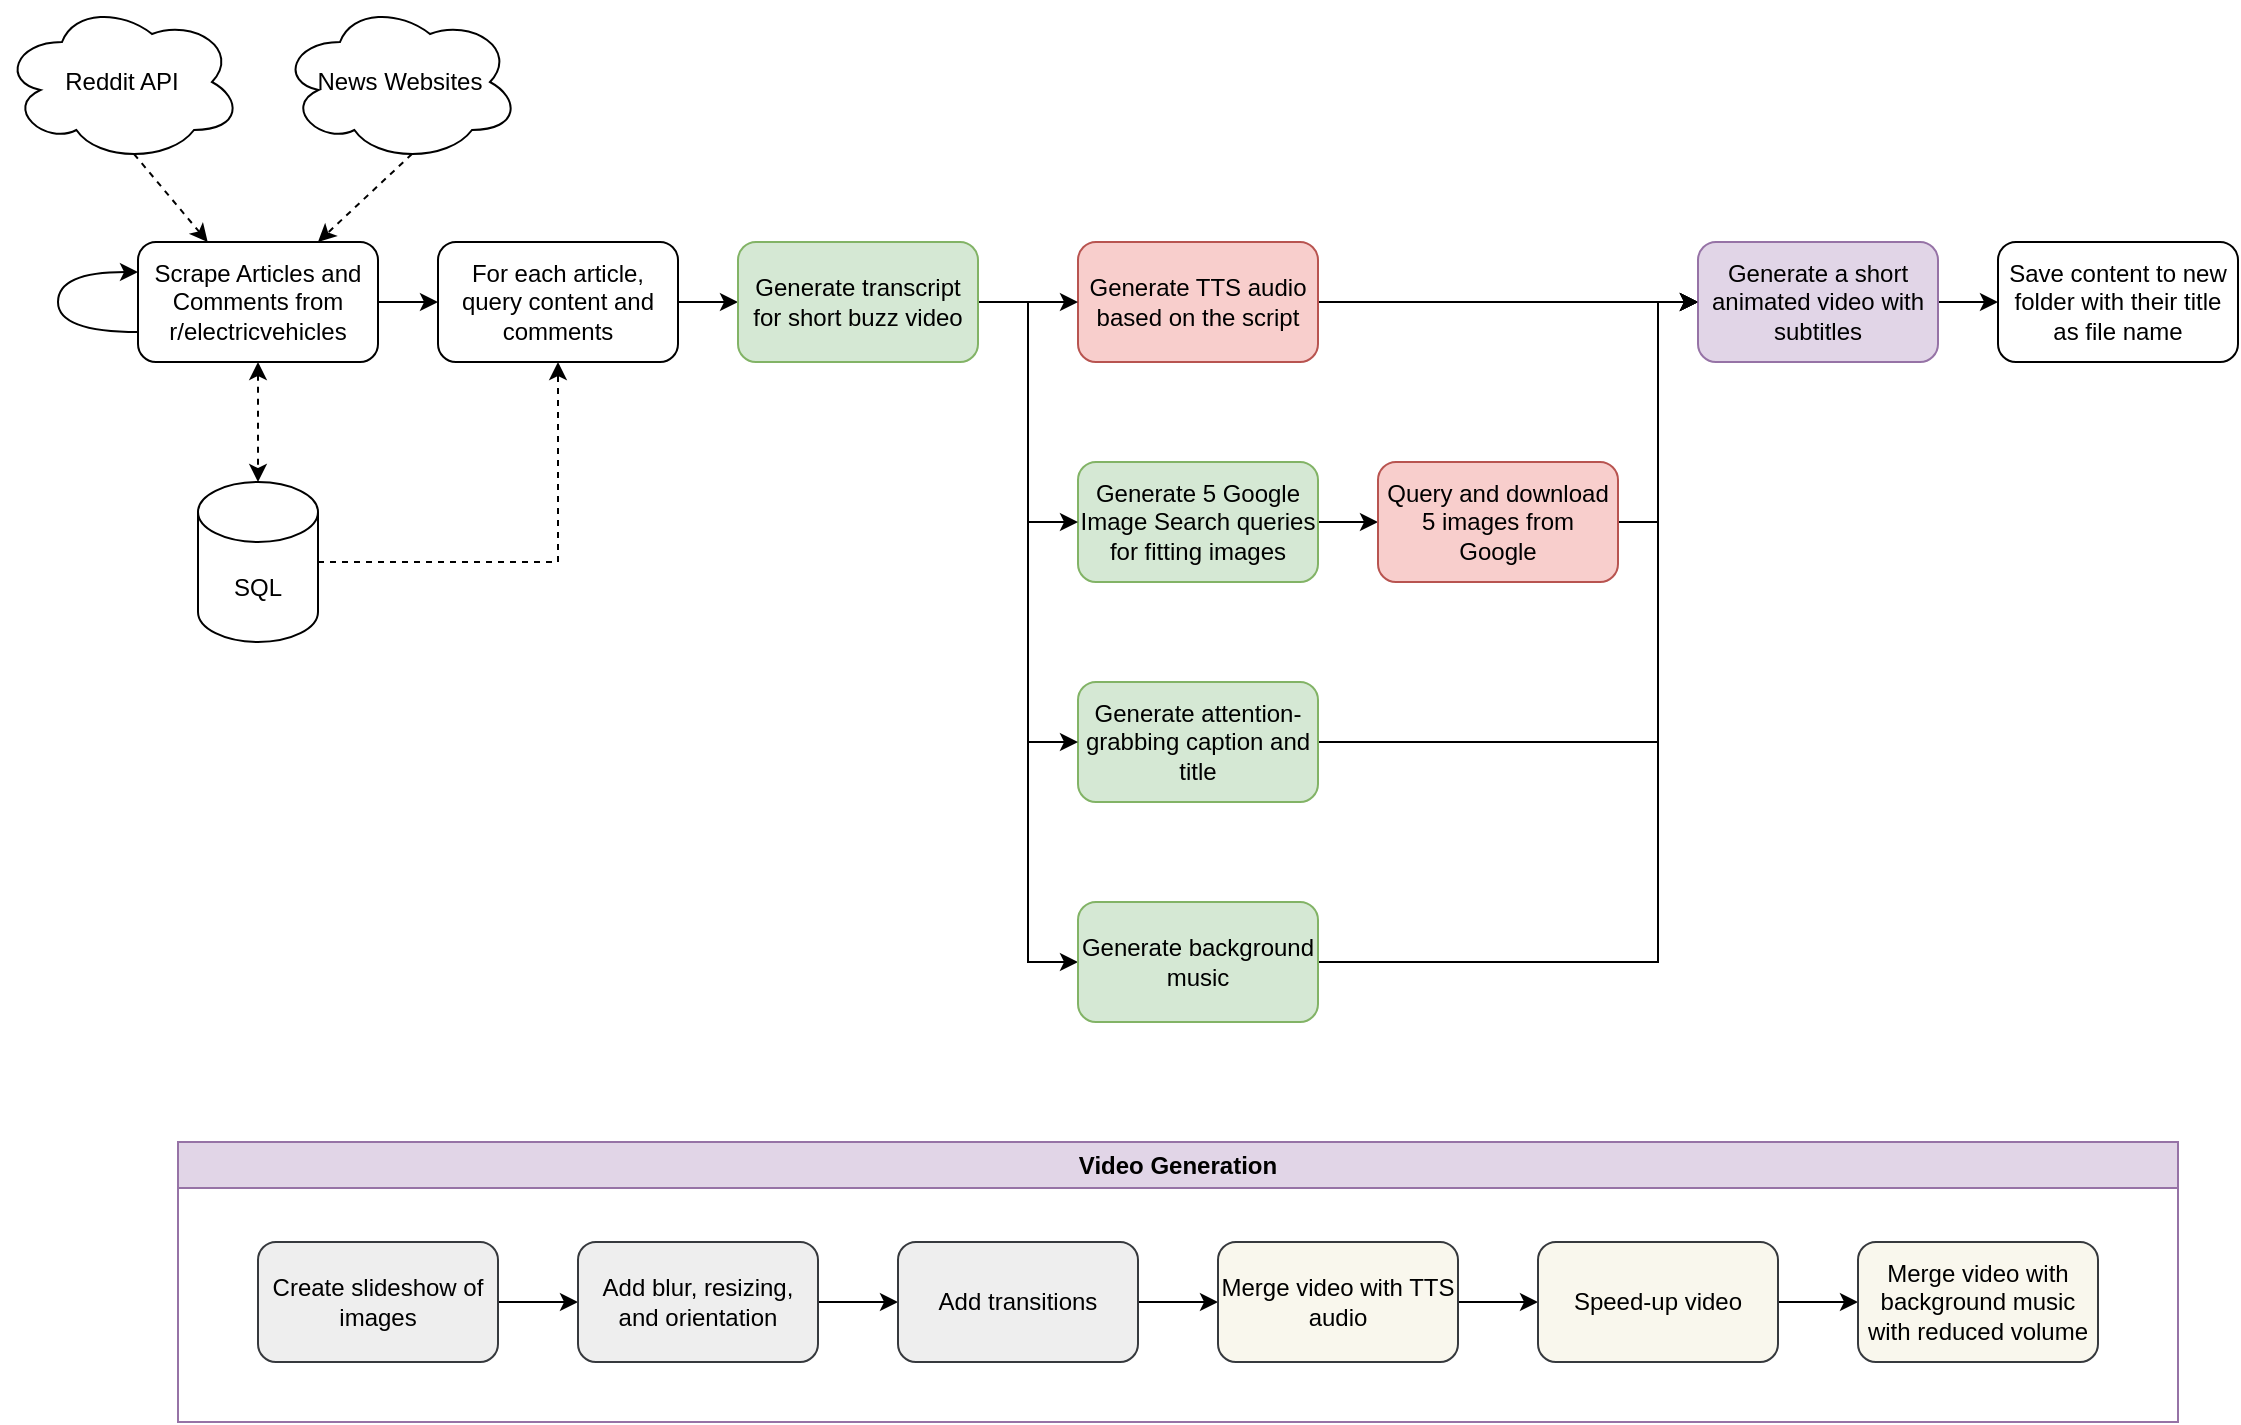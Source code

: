 <mxfile version="24.8.9">
  <diagram name="Page-1" id="Lvq8IwvrPapSPwbKryXZ">
    <mxGraphModel dx="2359" dy="832" grid="1" gridSize="10" guides="1" tooltips="1" connect="1" arrows="1" fold="1" page="1" pageScale="1" pageWidth="850" pageHeight="1100" math="0" shadow="0">
      <root>
        <mxCell id="0" />
        <mxCell id="1" parent="0" />
        <mxCell id="LTxEWtHgBcgF_R24YpJV-16" style="edgeStyle=orthogonalEdgeStyle;rounded=0;orthogonalLoop=1;jettySize=auto;html=1;exitX=1;exitY=0.5;exitDx=0;exitDy=0;exitPerimeter=0;entryX=0.5;entryY=1;entryDx=0;entryDy=0;dashed=1;" parent="1" source="LTxEWtHgBcgF_R24YpJV-1" target="LTxEWtHgBcgF_R24YpJV-3" edge="1">
          <mxGeometry relative="1" as="geometry" />
        </mxCell>
        <mxCell id="LTxEWtHgBcgF_R24YpJV-1" value="SQL" style="shape=cylinder3;whiteSpace=wrap;html=1;boundedLbl=1;backgroundOutline=1;size=15;" parent="1" vertex="1">
          <mxGeometry x="80" y="420" width="60" height="80" as="geometry" />
        </mxCell>
        <mxCell id="LTxEWtHgBcgF_R24YpJV-17" style="edgeStyle=orthogonalEdgeStyle;rounded=0;orthogonalLoop=1;jettySize=auto;html=1;exitX=1;exitY=0.5;exitDx=0;exitDy=0;entryX=0;entryY=0.5;entryDx=0;entryDy=0;" parent="1" source="LTxEWtHgBcgF_R24YpJV-2" target="LTxEWtHgBcgF_R24YpJV-3" edge="1">
          <mxGeometry relative="1" as="geometry" />
        </mxCell>
        <mxCell id="LTxEWtHgBcgF_R24YpJV-2" value="&lt;div&gt;Scrape Articles and Comments from&lt;/div&gt;&lt;div&gt;r/electricvehicles&lt;/div&gt;" style="rounded=1;whiteSpace=wrap;html=1;" parent="1" vertex="1">
          <mxGeometry x="50" y="300" width="120" height="60" as="geometry" />
        </mxCell>
        <mxCell id="LTxEWtHgBcgF_R24YpJV-18" style="edgeStyle=orthogonalEdgeStyle;rounded=0;orthogonalLoop=1;jettySize=auto;html=1;exitX=1;exitY=0.5;exitDx=0;exitDy=0;entryX=0;entryY=0.5;entryDx=0;entryDy=0;" parent="1" source="LTxEWtHgBcgF_R24YpJV-3" target="LTxEWtHgBcgF_R24YpJV-8" edge="1">
          <mxGeometry relative="1" as="geometry" />
        </mxCell>
        <mxCell id="LTxEWtHgBcgF_R24YpJV-3" value="For each article, query content and comments" style="rounded=1;whiteSpace=wrap;html=1;" parent="1" vertex="1">
          <mxGeometry x="200" y="300" width="120" height="60" as="geometry" />
        </mxCell>
        <mxCell id="LTxEWtHgBcgF_R24YpJV-24" style="edgeStyle=orthogonalEdgeStyle;rounded=0;orthogonalLoop=1;jettySize=auto;html=1;exitX=1;exitY=0.5;exitDx=0;exitDy=0;entryX=0;entryY=0.5;entryDx=0;entryDy=0;" parent="1" source="LTxEWtHgBcgF_R24YpJV-4" target="LTxEWtHgBcgF_R24YpJV-9" edge="1">
          <mxGeometry relative="1" as="geometry" />
        </mxCell>
        <mxCell id="LTxEWtHgBcgF_R24YpJV-4" value="Generate TTS audio based on the script" style="rounded=1;whiteSpace=wrap;html=1;fillColor=#f8cecc;strokeColor=#b85450;" parent="1" vertex="1">
          <mxGeometry x="520" y="300" width="120" height="60" as="geometry" />
        </mxCell>
        <mxCell id="LTxEWtHgBcgF_R24YpJV-25" style="edgeStyle=orthogonalEdgeStyle;rounded=0;orthogonalLoop=1;jettySize=auto;html=1;exitX=1;exitY=0.5;exitDx=0;exitDy=0;entryX=0;entryY=0.5;entryDx=0;entryDy=0;" parent="1" source="LTxEWtHgBcgF_R24YpJV-5" target="LTxEWtHgBcgF_R24YpJV-6" edge="1">
          <mxGeometry relative="1" as="geometry" />
        </mxCell>
        <mxCell id="LTxEWtHgBcgF_R24YpJV-5" value="Generate 5 Google Image Search queries for fitting images" style="rounded=1;whiteSpace=wrap;html=1;fillColor=#d5e8d4;strokeColor=#82b366;" parent="1" vertex="1">
          <mxGeometry x="520" y="410" width="120" height="60" as="geometry" />
        </mxCell>
        <mxCell id="LTxEWtHgBcgF_R24YpJV-26" style="edgeStyle=orthogonalEdgeStyle;rounded=0;orthogonalLoop=1;jettySize=auto;html=1;exitX=1;exitY=0.5;exitDx=0;exitDy=0;entryX=0;entryY=0.5;entryDx=0;entryDy=0;" parent="1" source="LTxEWtHgBcgF_R24YpJV-6" target="LTxEWtHgBcgF_R24YpJV-9" edge="1">
          <mxGeometry relative="1" as="geometry" />
        </mxCell>
        <mxCell id="LTxEWtHgBcgF_R24YpJV-6" value="Query and download 5 images from Google" style="rounded=1;whiteSpace=wrap;html=1;fillColor=#f8cecc;strokeColor=#b85450;" parent="1" vertex="1">
          <mxGeometry x="670" y="410" width="120" height="60" as="geometry" />
        </mxCell>
        <mxCell id="LTxEWtHgBcgF_R24YpJV-27" style="edgeStyle=orthogonalEdgeStyle;rounded=0;orthogonalLoop=1;jettySize=auto;html=1;exitX=1;exitY=0.5;exitDx=0;exitDy=0;entryX=0;entryY=0.5;entryDx=0;entryDy=0;" parent="1" source="LTxEWtHgBcgF_R24YpJV-7" target="LTxEWtHgBcgF_R24YpJV-9" edge="1">
          <mxGeometry relative="1" as="geometry">
            <mxPoint x="820" y="510" as="targetPoint" />
            <Array as="points">
              <mxPoint x="810" y="550" />
              <mxPoint x="810" y="330" />
            </Array>
          </mxGeometry>
        </mxCell>
        <mxCell id="LTxEWtHgBcgF_R24YpJV-7" value="&lt;div&gt;Generate attention-grabbing caption and title&lt;/div&gt;" style="rounded=1;whiteSpace=wrap;html=1;fillColor=#d5e8d4;strokeColor=#82b366;" parent="1" vertex="1">
          <mxGeometry x="520" y="520" width="120" height="60" as="geometry" />
        </mxCell>
        <mxCell id="LTxEWtHgBcgF_R24YpJV-19" style="edgeStyle=orthogonalEdgeStyle;rounded=0;orthogonalLoop=1;jettySize=auto;html=1;exitX=1;exitY=0.5;exitDx=0;exitDy=0;entryX=0;entryY=0.5;entryDx=0;entryDy=0;" parent="1" source="LTxEWtHgBcgF_R24YpJV-8" target="LTxEWtHgBcgF_R24YpJV-4" edge="1">
          <mxGeometry relative="1" as="geometry" />
        </mxCell>
        <mxCell id="LTxEWtHgBcgF_R24YpJV-20" style="edgeStyle=orthogonalEdgeStyle;rounded=0;orthogonalLoop=1;jettySize=auto;html=1;exitX=1;exitY=0.5;exitDx=0;exitDy=0;entryX=0;entryY=0.5;entryDx=0;entryDy=0;" parent="1" source="LTxEWtHgBcgF_R24YpJV-8" target="LTxEWtHgBcgF_R24YpJV-5" edge="1">
          <mxGeometry relative="1" as="geometry" />
        </mxCell>
        <mxCell id="LTxEWtHgBcgF_R24YpJV-21" style="edgeStyle=orthogonalEdgeStyle;rounded=0;orthogonalLoop=1;jettySize=auto;html=1;exitX=1;exitY=0.5;exitDx=0;exitDy=0;entryX=0;entryY=0.5;entryDx=0;entryDy=0;" parent="1" source="LTxEWtHgBcgF_R24YpJV-8" target="LTxEWtHgBcgF_R24YpJV-7" edge="1">
          <mxGeometry relative="1" as="geometry" />
        </mxCell>
        <mxCell id="rIa0nGzn6r3xfkX2Mcc1-2" style="edgeStyle=orthogonalEdgeStyle;rounded=0;orthogonalLoop=1;jettySize=auto;html=1;exitX=1;exitY=0.5;exitDx=0;exitDy=0;entryX=0;entryY=0.5;entryDx=0;entryDy=0;" edge="1" parent="1" source="LTxEWtHgBcgF_R24YpJV-8" target="rIa0nGzn6r3xfkX2Mcc1-1">
          <mxGeometry relative="1" as="geometry" />
        </mxCell>
        <mxCell id="LTxEWtHgBcgF_R24YpJV-8" value="Generate transcript for short buzz video" style="rounded=1;whiteSpace=wrap;html=1;fillColor=#d5e8d4;strokeColor=#82b366;" parent="1" vertex="1">
          <mxGeometry x="350" y="300" width="120" height="60" as="geometry" />
        </mxCell>
        <mxCell id="LTxEWtHgBcgF_R24YpJV-23" style="edgeStyle=orthogonalEdgeStyle;rounded=0;orthogonalLoop=1;jettySize=auto;html=1;exitX=1;exitY=0.5;exitDx=0;exitDy=0;entryX=0;entryY=0.5;entryDx=0;entryDy=0;" parent="1" source="LTxEWtHgBcgF_R24YpJV-9" target="LTxEWtHgBcgF_R24YpJV-22" edge="1">
          <mxGeometry relative="1" as="geometry" />
        </mxCell>
        <mxCell id="LTxEWtHgBcgF_R24YpJV-9" value="Generate a short animated video with subtitles" style="rounded=1;whiteSpace=wrap;html=1;fillColor=#e1d5e7;strokeColor=#9673a6;" parent="1" vertex="1">
          <mxGeometry x="830" y="300" width="120" height="60" as="geometry" />
        </mxCell>
        <mxCell id="LTxEWtHgBcgF_R24YpJV-12" style="rounded=0;orthogonalLoop=1;jettySize=auto;html=1;exitX=0.55;exitY=0.95;exitDx=0;exitDy=0;exitPerimeter=0;dashed=1;" parent="1" source="LTxEWtHgBcgF_R24YpJV-10" target="LTxEWtHgBcgF_R24YpJV-2" edge="1">
          <mxGeometry relative="1" as="geometry" />
        </mxCell>
        <mxCell id="LTxEWtHgBcgF_R24YpJV-10" value="Reddit API" style="ellipse;shape=cloud;whiteSpace=wrap;html=1;" parent="1" vertex="1">
          <mxGeometry x="-18" y="180" width="120" height="80" as="geometry" />
        </mxCell>
        <mxCell id="LTxEWtHgBcgF_R24YpJV-13" style="rounded=0;orthogonalLoop=1;jettySize=auto;html=1;exitX=0.55;exitY=0.95;exitDx=0;exitDy=0;exitPerimeter=0;entryX=0.75;entryY=0;entryDx=0;entryDy=0;dashed=1;" parent="1" source="LTxEWtHgBcgF_R24YpJV-11" target="LTxEWtHgBcgF_R24YpJV-2" edge="1">
          <mxGeometry relative="1" as="geometry" />
        </mxCell>
        <mxCell id="LTxEWtHgBcgF_R24YpJV-11" value="News Websites" style="ellipse;shape=cloud;whiteSpace=wrap;html=1;" parent="1" vertex="1">
          <mxGeometry x="121" y="180" width="120" height="80" as="geometry" />
        </mxCell>
        <mxCell id="LTxEWtHgBcgF_R24YpJV-14" style="edgeStyle=orthogonalEdgeStyle;rounded=0;orthogonalLoop=1;jettySize=auto;html=1;exitX=0.5;exitY=1;exitDx=0;exitDy=0;entryX=0.5;entryY=0;entryDx=0;entryDy=0;entryPerimeter=0;startArrow=classic;startFill=1;dashed=1;" parent="1" source="LTxEWtHgBcgF_R24YpJV-2" target="LTxEWtHgBcgF_R24YpJV-1" edge="1">
          <mxGeometry relative="1" as="geometry" />
        </mxCell>
        <mxCell id="LTxEWtHgBcgF_R24YpJV-22" value="Save content to new folder with their title as file name" style="rounded=1;whiteSpace=wrap;html=1;" parent="1" vertex="1">
          <mxGeometry x="980" y="300" width="120" height="60" as="geometry" />
        </mxCell>
        <mxCell id="rIa0nGzn6r3xfkX2Mcc1-3" style="edgeStyle=orthogonalEdgeStyle;rounded=0;orthogonalLoop=1;jettySize=auto;html=1;exitX=1;exitY=0.5;exitDx=0;exitDy=0;entryX=0;entryY=0.5;entryDx=0;entryDy=0;" edge="1" parent="1" source="rIa0nGzn6r3xfkX2Mcc1-1" target="LTxEWtHgBcgF_R24YpJV-9">
          <mxGeometry relative="1" as="geometry">
            <mxPoint x="720" y="590" as="targetPoint" />
            <Array as="points">
              <mxPoint x="810" y="660" />
              <mxPoint x="810" y="330" />
            </Array>
          </mxGeometry>
        </mxCell>
        <mxCell id="rIa0nGzn6r3xfkX2Mcc1-1" value="&lt;div&gt;Generate background music&lt;br&gt;&lt;/div&gt;" style="rounded=1;whiteSpace=wrap;html=1;fillColor=#d5e8d4;strokeColor=#82b366;" vertex="1" parent="1">
          <mxGeometry x="520" y="630" width="120" height="60" as="geometry" />
        </mxCell>
        <mxCell id="rIa0nGzn6r3xfkX2Mcc1-5" style="edgeStyle=orthogonalEdgeStyle;rounded=0;orthogonalLoop=1;jettySize=auto;html=1;exitX=0;exitY=0.75;exitDx=0;exitDy=0;entryX=0;entryY=0.25;entryDx=0;entryDy=0;curved=1;" edge="1" parent="1" source="LTxEWtHgBcgF_R24YpJV-2" target="LTxEWtHgBcgF_R24YpJV-2">
          <mxGeometry relative="1" as="geometry">
            <Array as="points">
              <mxPoint x="10" y="345" />
              <mxPoint x="10" y="315" />
            </Array>
          </mxGeometry>
        </mxCell>
        <mxCell id="rIa0nGzn6r3xfkX2Mcc1-17" value="Video Generation" style="swimlane;whiteSpace=wrap;html=1;fillColor=#e1d5e7;strokeColor=#9673a6;" vertex="1" parent="1">
          <mxGeometry x="70" y="750" width="1000" height="140" as="geometry" />
        </mxCell>
        <mxCell id="rIa0nGzn6r3xfkX2Mcc1-10" style="edgeStyle=orthogonalEdgeStyle;rounded=0;orthogonalLoop=1;jettySize=auto;html=1;exitX=1;exitY=0.5;exitDx=0;exitDy=0;entryX=0;entryY=0.5;entryDx=0;entryDy=0;" edge="1" parent="rIa0nGzn6r3xfkX2Mcc1-17" source="rIa0nGzn6r3xfkX2Mcc1-6" target="rIa0nGzn6r3xfkX2Mcc1-7">
          <mxGeometry relative="1" as="geometry" />
        </mxCell>
        <mxCell id="rIa0nGzn6r3xfkX2Mcc1-6" value="Create slideshow of images" style="rounded=1;whiteSpace=wrap;html=1;fillColor=#eeeeee;strokeColor=#36393d;" vertex="1" parent="rIa0nGzn6r3xfkX2Mcc1-17">
          <mxGeometry x="40" y="50" width="120" height="60" as="geometry" />
        </mxCell>
        <mxCell id="rIa0nGzn6r3xfkX2Mcc1-9" value="" style="edgeStyle=orthogonalEdgeStyle;rounded=0;orthogonalLoop=1;jettySize=auto;html=1;" edge="1" parent="rIa0nGzn6r3xfkX2Mcc1-17" source="rIa0nGzn6r3xfkX2Mcc1-7" target="rIa0nGzn6r3xfkX2Mcc1-8">
          <mxGeometry relative="1" as="geometry" />
        </mxCell>
        <mxCell id="rIa0nGzn6r3xfkX2Mcc1-7" value="Add blur, resizing, and orientation" style="rounded=1;whiteSpace=wrap;html=1;fillColor=#eeeeee;strokeColor=#36393d;" vertex="1" parent="rIa0nGzn6r3xfkX2Mcc1-17">
          <mxGeometry x="200" y="50" width="120" height="60" as="geometry" />
        </mxCell>
        <mxCell id="rIa0nGzn6r3xfkX2Mcc1-12" value="" style="edgeStyle=orthogonalEdgeStyle;rounded=0;orthogonalLoop=1;jettySize=auto;html=1;" edge="1" parent="rIa0nGzn6r3xfkX2Mcc1-17" source="rIa0nGzn6r3xfkX2Mcc1-8" target="rIa0nGzn6r3xfkX2Mcc1-11">
          <mxGeometry relative="1" as="geometry" />
        </mxCell>
        <mxCell id="rIa0nGzn6r3xfkX2Mcc1-8" value="Add transitions" style="rounded=1;whiteSpace=wrap;html=1;fillColor=#eeeeee;strokeColor=#36393d;" vertex="1" parent="rIa0nGzn6r3xfkX2Mcc1-17">
          <mxGeometry x="360" y="50" width="120" height="60" as="geometry" />
        </mxCell>
        <mxCell id="rIa0nGzn6r3xfkX2Mcc1-14" value="" style="edgeStyle=orthogonalEdgeStyle;rounded=0;orthogonalLoop=1;jettySize=auto;html=1;" edge="1" parent="rIa0nGzn6r3xfkX2Mcc1-17" source="rIa0nGzn6r3xfkX2Mcc1-11" target="rIa0nGzn6r3xfkX2Mcc1-13">
          <mxGeometry relative="1" as="geometry" />
        </mxCell>
        <mxCell id="rIa0nGzn6r3xfkX2Mcc1-11" value="Merge video with TTS audio" style="rounded=1;whiteSpace=wrap;html=1;fillColor=#f9f7ed;strokeColor=#36393d;" vertex="1" parent="rIa0nGzn6r3xfkX2Mcc1-17">
          <mxGeometry x="520" y="50" width="120" height="60" as="geometry" />
        </mxCell>
        <mxCell id="rIa0nGzn6r3xfkX2Mcc1-16" value="" style="edgeStyle=orthogonalEdgeStyle;rounded=0;orthogonalLoop=1;jettySize=auto;html=1;" edge="1" parent="rIa0nGzn6r3xfkX2Mcc1-17" source="rIa0nGzn6r3xfkX2Mcc1-13" target="rIa0nGzn6r3xfkX2Mcc1-15">
          <mxGeometry relative="1" as="geometry" />
        </mxCell>
        <mxCell id="rIa0nGzn6r3xfkX2Mcc1-13" value="Speed-up video" style="rounded=1;whiteSpace=wrap;html=1;fillColor=#f9f7ed;strokeColor=#36393d;" vertex="1" parent="rIa0nGzn6r3xfkX2Mcc1-17">
          <mxGeometry x="680" y="50" width="120" height="60" as="geometry" />
        </mxCell>
        <mxCell id="rIa0nGzn6r3xfkX2Mcc1-15" value="Merge video with background music with reduced volume" style="rounded=1;whiteSpace=wrap;html=1;fillColor=#f9f7ed;strokeColor=#36393d;" vertex="1" parent="rIa0nGzn6r3xfkX2Mcc1-17">
          <mxGeometry x="840" y="50" width="120" height="60" as="geometry" />
        </mxCell>
      </root>
    </mxGraphModel>
  </diagram>
</mxfile>
